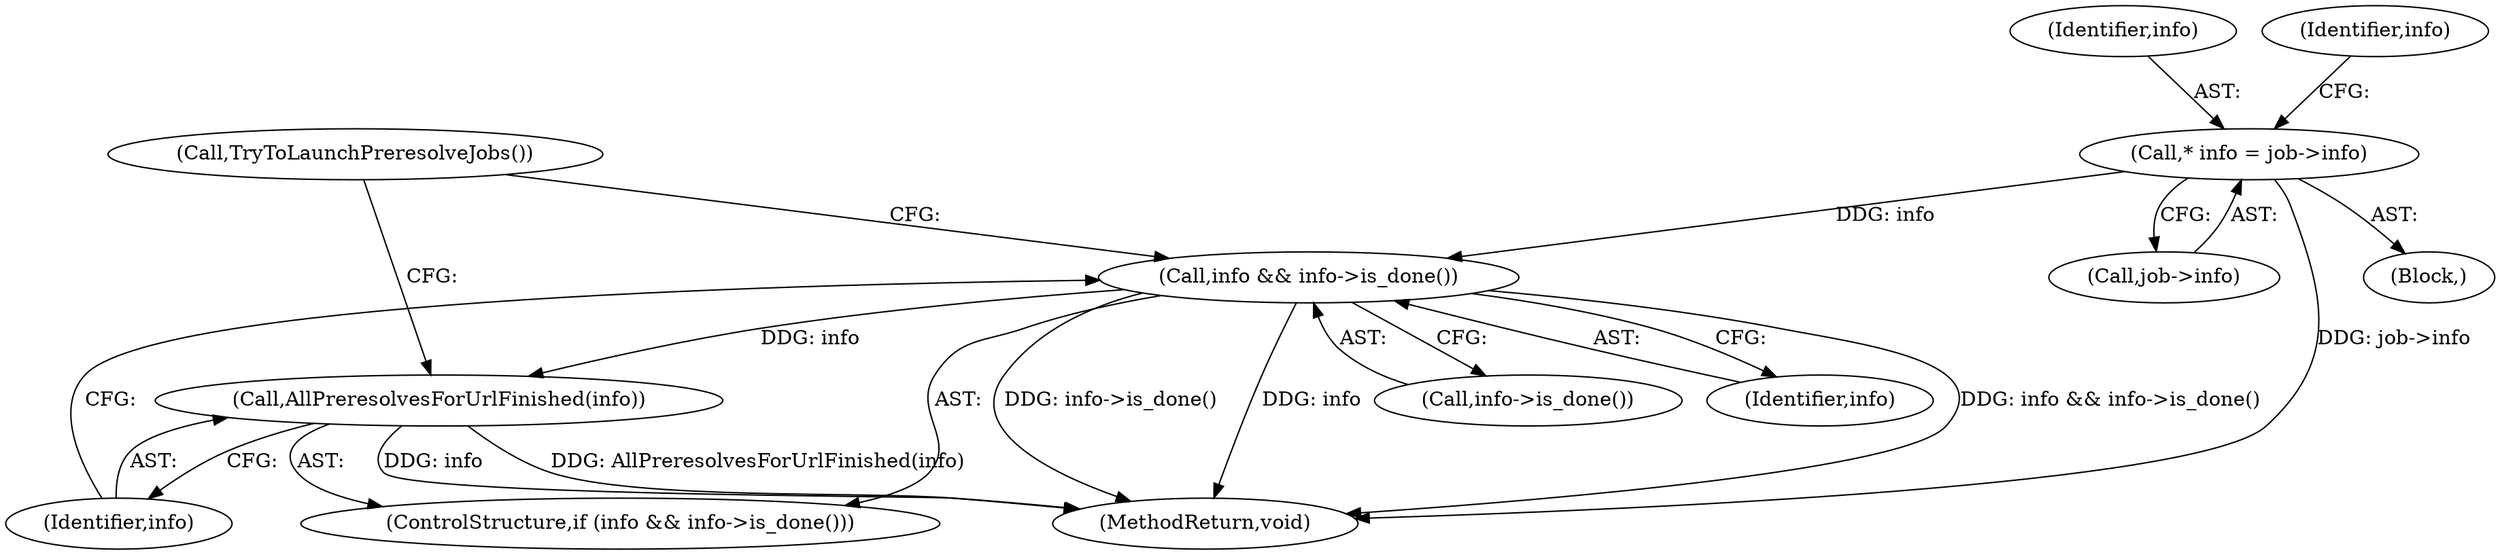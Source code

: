 digraph "0_Chrome_fec26ff33bf372476a70326f3669a35f34a9d474_6@pointer" {
"1000136" [label="(Call,* info = job->info)"];
"1000167" [label="(Call,info && info->is_done())"];
"1000170" [label="(Call,AllPreresolvesForUrlFinished(info))"];
"1000167" [label="(Call,info && info->is_done())"];
"1000166" [label="(ControlStructure,if (info && info->is_done()))"];
"1000169" [label="(Call,info->is_done())"];
"1000138" [label="(Call,job->info)"];
"1000103" [label="(Block,)"];
"1000136" [label="(Call,* info = job->info)"];
"1000170" [label="(Call,AllPreresolvesForUrlFinished(info))"];
"1000168" [label="(Identifier,info)"];
"1000172" [label="(Call,TryToLaunchPreresolveJobs())"];
"1000137" [label="(Identifier,info)"];
"1000171" [label="(Identifier,info)"];
"1000173" [label="(MethodReturn,void)"];
"1000142" [label="(Identifier,info)"];
"1000136" -> "1000103"  [label="AST: "];
"1000136" -> "1000138"  [label="CFG: "];
"1000137" -> "1000136"  [label="AST: "];
"1000138" -> "1000136"  [label="AST: "];
"1000142" -> "1000136"  [label="CFG: "];
"1000136" -> "1000173"  [label="DDG: job->info"];
"1000136" -> "1000167"  [label="DDG: info"];
"1000167" -> "1000166"  [label="AST: "];
"1000167" -> "1000168"  [label="CFG: "];
"1000167" -> "1000169"  [label="CFG: "];
"1000168" -> "1000167"  [label="AST: "];
"1000169" -> "1000167"  [label="AST: "];
"1000171" -> "1000167"  [label="CFG: "];
"1000172" -> "1000167"  [label="CFG: "];
"1000167" -> "1000173"  [label="DDG: info->is_done()"];
"1000167" -> "1000173"  [label="DDG: info"];
"1000167" -> "1000173"  [label="DDG: info && info->is_done()"];
"1000167" -> "1000170"  [label="DDG: info"];
"1000170" -> "1000166"  [label="AST: "];
"1000170" -> "1000171"  [label="CFG: "];
"1000171" -> "1000170"  [label="AST: "];
"1000172" -> "1000170"  [label="CFG: "];
"1000170" -> "1000173"  [label="DDG: info"];
"1000170" -> "1000173"  [label="DDG: AllPreresolvesForUrlFinished(info)"];
}

